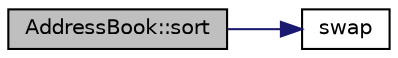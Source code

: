digraph "AddressBook::sort"
{
  edge [fontname="Helvetica",fontsize="10",labelfontname="Helvetica",labelfontsize="10"];
  node [fontname="Helvetica",fontsize="10",shape=record];
  rankdir="LR";
  Node1 [label="AddressBook::sort",height=0.2,width=0.4,color="black", fillcolor="grey75", style="filled", fontcolor="black"];
  Node1 -> Node2 [color="midnightblue",fontsize="10",style="solid",fontname="Helvetica"];
  Node2 [label="swap",height=0.2,width=0.4,color="black", fillcolor="white", style="filled",URL="$AddressBook2_8cpp.html#a5cd138fa046f34ab9825f38080786c77"];
}
